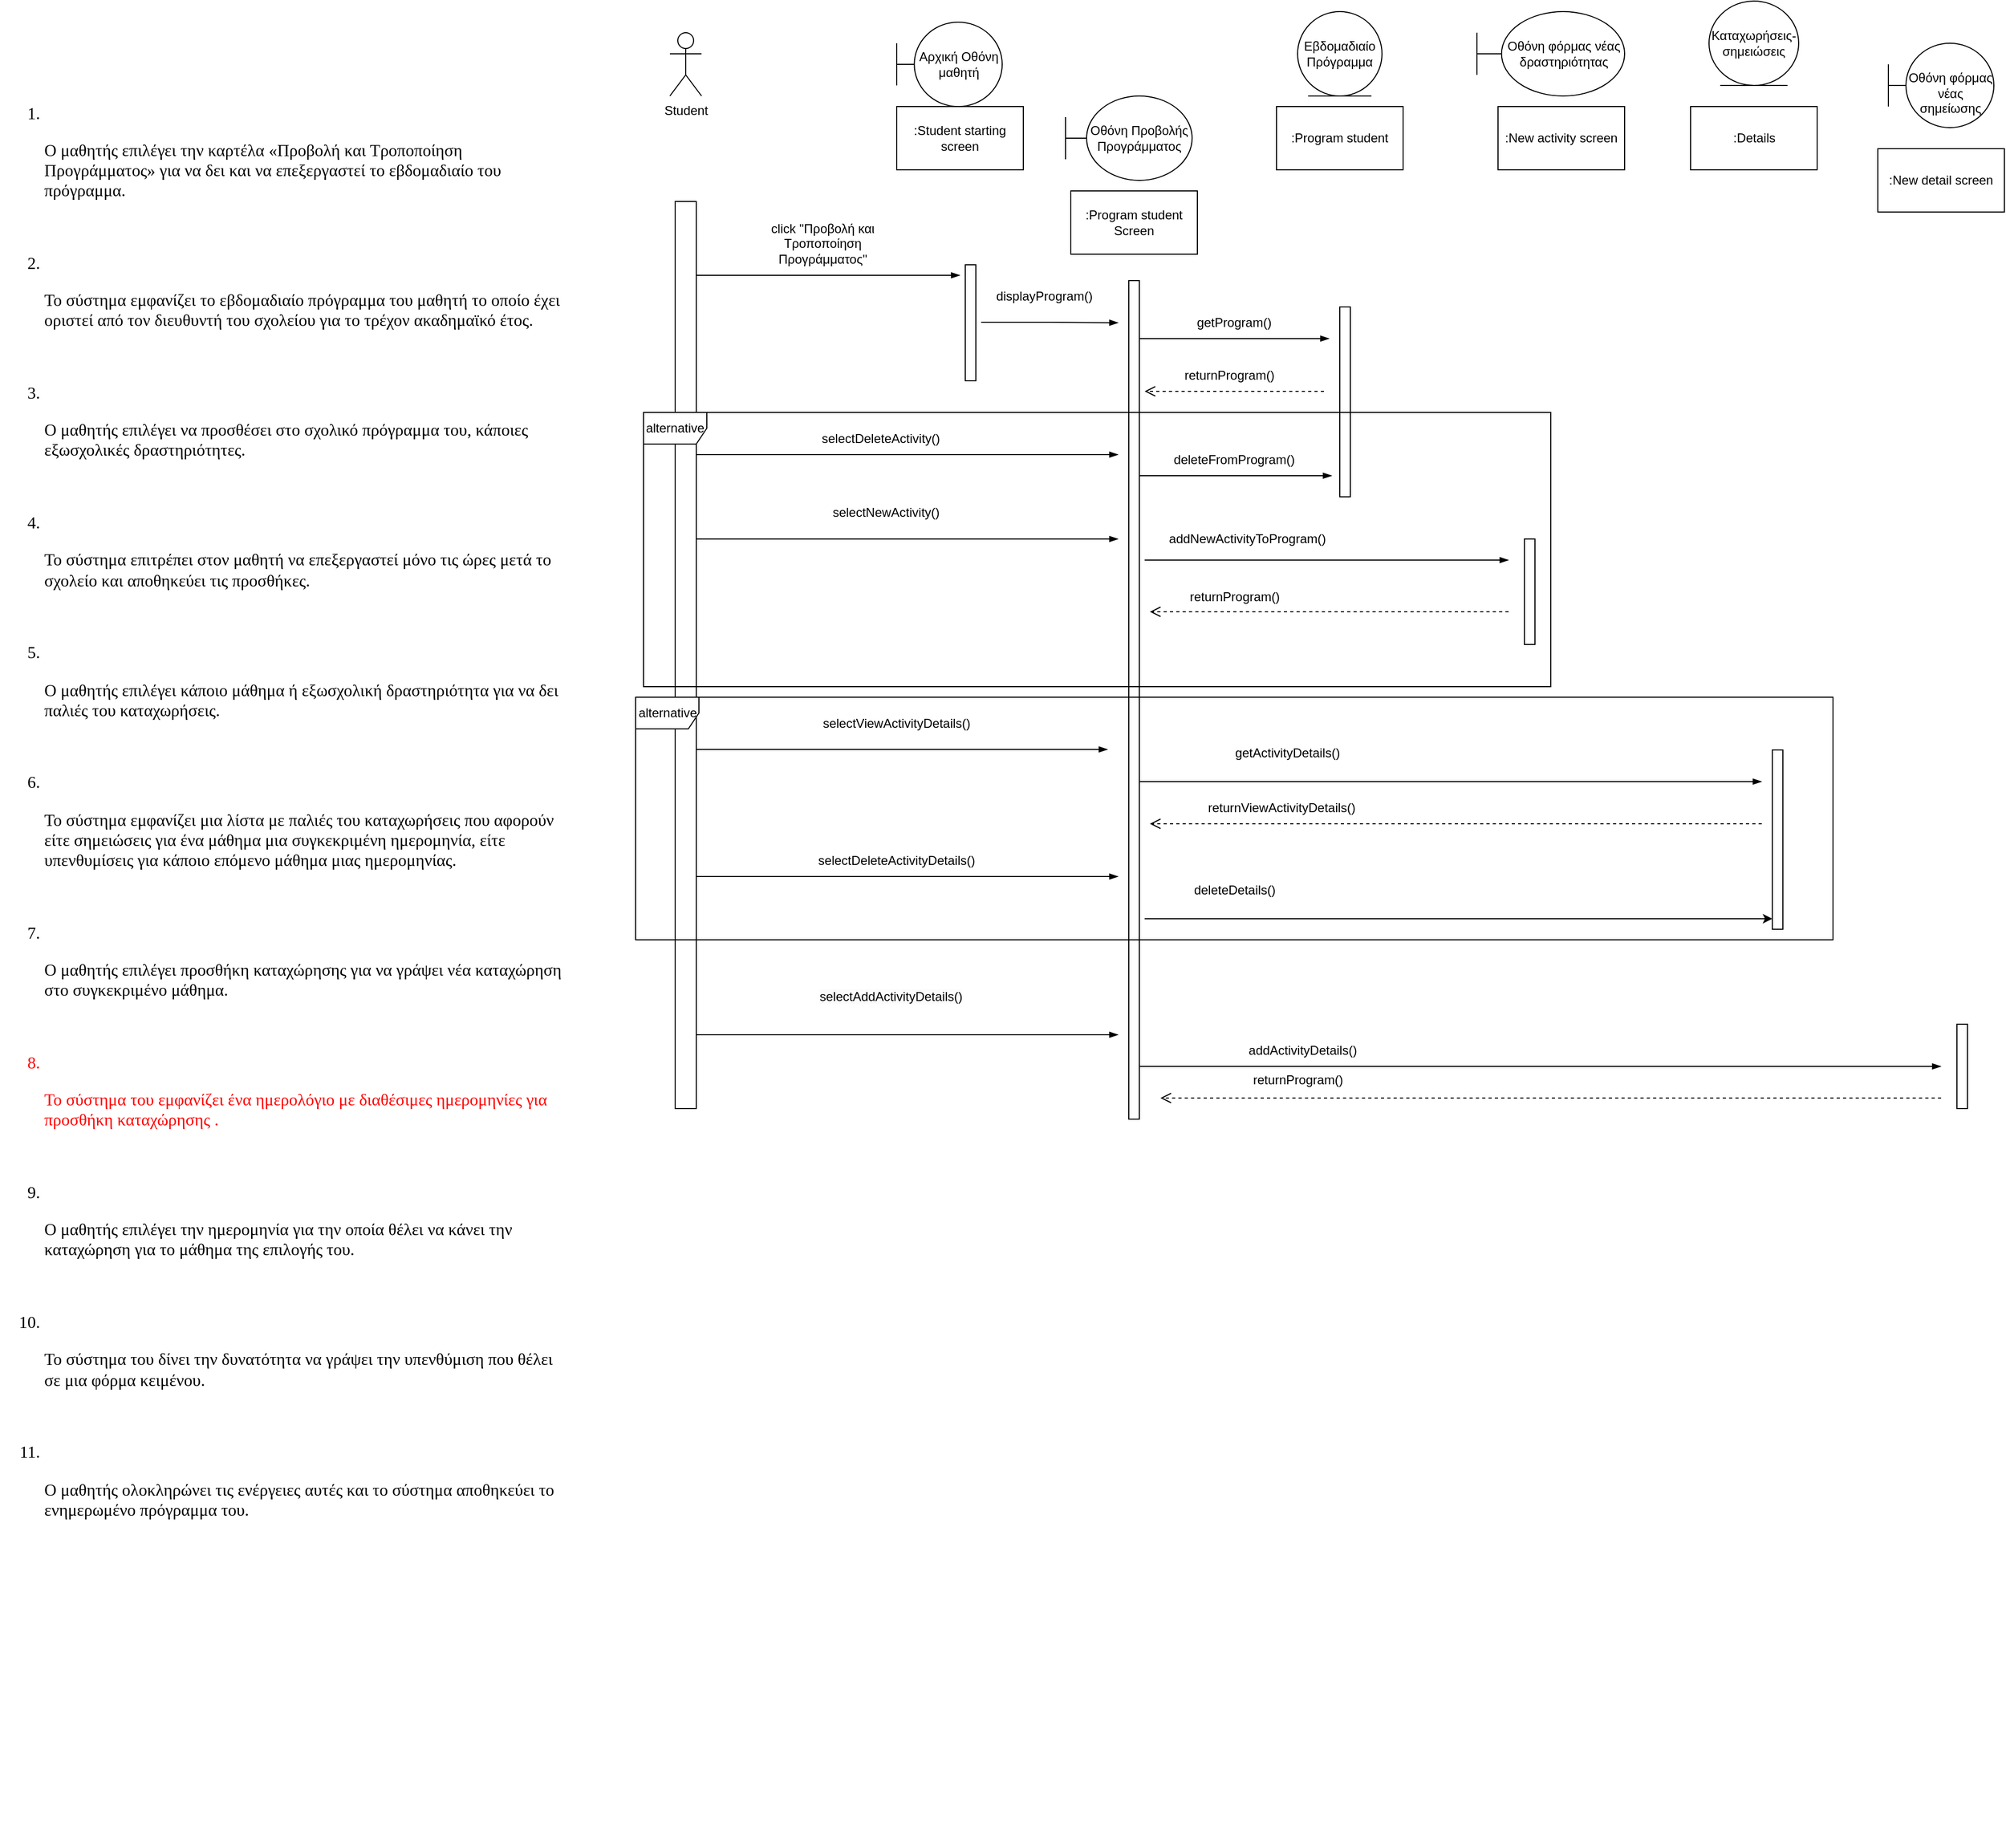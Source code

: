 <mxfile version="21.2.1" type="device">
  <diagram name="Page-1" id="2YBvvXClWsGukQMizWep">
    <mxGraphModel dx="3006" dy="1935" grid="1" gridSize="10" guides="1" tooltips="1" connect="1" arrows="1" fold="1" page="1" pageScale="1" pageWidth="850" pageHeight="1100" math="0" shadow="0">
      <root>
        <mxCell id="0" />
        <mxCell id="1" parent="0" />
        <mxCell id="fFFEifUAXm9m_I7eSKZI-1" value="Αρχική Οθόνη μαθητή" style="shape=umlBoundary;whiteSpace=wrap;html=1;" vertex="1" parent="1">
          <mxGeometry x="-580" y="-1070" width="100" height="80" as="geometry" />
        </mxCell>
        <mxCell id="fFFEifUAXm9m_I7eSKZI-3" value="Student" style="shape=umlActor;verticalLabelPosition=bottom;verticalAlign=top;html=1;" vertex="1" parent="1">
          <mxGeometry x="-795" y="-1060" width="30" height="60" as="geometry" />
        </mxCell>
        <mxCell id="fFFEifUAXm9m_I7eSKZI-4" value="Εβδομαδιαίο Πρόγραμμα" style="ellipse;shape=umlEntity;whiteSpace=wrap;html=1;" vertex="1" parent="1">
          <mxGeometry x="-200" y="-1080" width="80" height="80" as="geometry" />
        </mxCell>
        <mxCell id="fFFEifUAXm9m_I7eSKZI-5" value="Οθόνη φόρμας νέας δραστηριότητας" style="shape=umlBoundary;whiteSpace=wrap;html=1;align=center;" vertex="1" parent="1">
          <mxGeometry x="-30" y="-1080" width="140" height="80" as="geometry" />
        </mxCell>
        <mxCell id="fFFEifUAXm9m_I7eSKZI-6" value="Καταχωρήσεις-σημειώσεις" style="ellipse;shape=umlEntity;whiteSpace=wrap;html=1;" vertex="1" parent="1">
          <mxGeometry x="190" y="-1090" width="85" height="80" as="geometry" />
        </mxCell>
        <mxCell id="fFFEifUAXm9m_I7eSKZI-7" value="&lt;br&gt;Οθόνη φόρμας νέας σημείωσης" style="shape=umlBoundary;whiteSpace=wrap;html=1;" vertex="1" parent="1">
          <mxGeometry x="360" y="-1050" width="100" height="80" as="geometry" />
        </mxCell>
        <mxCell id="fFFEifUAXm9m_I7eSKZI-8" value="&lt;div title=&quot;Page 9&quot; class=&quot;page&quot;&gt;&#xa;			&lt;div class=&quot;layoutArea&quot;&gt;&#xa;				&lt;div class=&quot;column&quot;&gt;&#xa;					&lt;ol style=&quot;list-style-type: decimal&quot;&gt;&#xa;						&lt;li style=&quot;font-size: 12.0pt; font-family: &#39;Calibri&#39;&quot;&gt;&#xa;							&lt;p&gt;&lt;span style=&quot;font-size: 12.0pt; font-family: &#39;Calibri&#39;&quot;&gt;Ο μαθητής επιλέγει την καρτέλα «Προβολή και Τροποποίηση&#xa;Προγράμματος» για να δει και να επεξεργαστεί το εβδομαδιαίο του&#xa;πρόγραμμα.&#xa;&lt;/span&gt;&lt;/p&gt;&#xa;						&lt;/li&gt;&#xa;						&lt;li style=&quot;font-size: 12.0pt; font-family: &#39;Calibri&#39;&quot;&gt;&#xa;							&lt;p&gt;&lt;span style=&quot;font-size: 12.0pt; font-family: &#39;Calibri&#39;&quot;&gt;Το σύστημα εμφανίζει το εβδομαδιαίο πρόγραμμα του μαθητή το οποίο έχει&#xa;οριστεί από τον διευθυντή του σχολείου για το τρέχον ακαδημαϊκό έτος.&#xa;&lt;/span&gt;&lt;/p&gt;&#xa;						&lt;/li&gt;&#xa;						&lt;li style=&quot;font-size: 12.0pt; font-family: &#39;Calibri&#39;&quot;&gt;&#xa;							&lt;p&gt;&lt;span style=&quot;font-size: 12.0pt; font-family: &#39;Calibri&#39;&quot;&gt;Ο μαθητής επιλέγει να προσθέσει στο σχολικό πρόγραμμα του, κάποιες&#xa;εξωσχολικές δραστηριότητες.&#xa;&lt;/span&gt;&lt;/p&gt;&#xa;						&lt;/li&gt;&#xa;						&lt;li style=&quot;font-size: 12.0pt; font-family: &#39;Calibri&#39;&quot;&gt;&#xa;							&lt;p&gt;&lt;span style=&quot;font-size: 12.0pt; font-family: &#39;Calibri&#39;&quot;&gt;Το σύστημα επιτρέπει στον μαθητή να επεξεργαστεί μόνο τις ώρες μετά το&#xa;σχολείο και αποθηκεύει τις προσθήκες.&#xa;&lt;/span&gt;&lt;/p&gt;&#xa;						&lt;/li&gt;&#xa;						&lt;li style=&quot;font-size: 12.0pt; font-family: &#39;Calibri&#39;&quot;&gt;&#xa;							&lt;p&gt;&lt;span style=&quot;font-size: 12.0pt; font-family: &#39;Calibri&#39;&quot;&gt;Ο μαθητής επιλέγει κάποιο μάθημα ή εξωσχολική δραστηριότητα για να δει&#xa;παλιές του καταχωρήσεις.&#xa;&lt;/span&gt;&lt;/p&gt;&#xa;						&lt;/li&gt;&#xa;						&lt;li style=&quot;font-size: 12.0pt; font-family: &#39;Calibri&#39;&quot;&gt;&#xa;							&lt;p&gt;&lt;span style=&quot;font-size: 12.0pt; font-family: &#39;Calibri&#39;&quot;&gt;Το σύστημα εμφανίζει μια λίστα με παλιές του καταχωρήσεις που αφορούν&#xa;είτε σημειώσεις για ένα μάθημα μια συγκεκριμένη ημερομηνία, είτε&#xa;υπενθυμίσεις για κάποιο επόμενο μάθημα μιας ημερομηνίας.&#xa;&lt;/span&gt;&lt;/p&gt;&#xa;						&lt;/li&gt;&#xa;						&lt;li style=&quot;font-size: 12.0pt; font-family: &#39;Calibri&#39;&quot;&gt;&#xa;							&lt;p&gt;&lt;span style=&quot;font-size: 12.0pt; font-family: &#39;Calibri&#39;&quot;&gt;Ο μαθητής επιλέγει προσθήκη καταχώρησης για να γράψει νέα καταχώρηση&#xa;στο συγκεκριμένο μάθημα.&#xa;&lt;/span&gt;&lt;/p&gt;&#xa;						&lt;/li&gt;&#xa;						&lt;li style=&quot;font-size: 12.0pt; font-family: &#39;Calibri&#39;; color: rgb(100.0%, 0.0%, 0.0%)&quot;&gt;&#xa;							&lt;p&gt;&lt;span style=&quot;font-size: 12.0pt; font-family: &#39;Calibri&#39;; color: rgb(100.0%, 0.0%, 0.0%)&quot;&gt;Το σύστημα του εμφανίζει ένα ημερολόγιο με διαθέσιμες ημερομηνίες για&#xa;προσθήκη καταχώρησης .&#xa;&lt;/span&gt;&lt;/p&gt;&#xa;						&lt;/li&gt;&#xa;						&lt;li style=&quot;font-size: 12.0pt; font-family: &#39;Calibri&#39;&quot;&gt;&#xa;							&lt;p&gt;&lt;span style=&quot;font-size: 12.0pt; font-family: &#39;Calibri&#39;&quot;&gt;Ο μαθητής επιλέγει την ημερομηνία για την οποία θέλει να κάνει την&#xa;καταχώρηση για το μάθημα της επιλογής του.&#xa;&lt;/span&gt;&lt;/p&gt;&#xa;						&lt;/li&gt;&#xa;						&lt;li style=&quot;font-size: 12.0pt; font-family: &#39;Calibri&#39;&quot;&gt;&#xa;							&lt;p&gt;&lt;span style=&quot;font-size: 12.0pt; font-family: &#39;Calibri&#39;&quot;&gt;Το σύστημα του δίνει την δυνατότητα να γράψει την υπενθύμιση που θέλει&#xa;σε μια φόρμα κειμένου.&#xa;&lt;/span&gt;&lt;/p&gt;&#xa;						&lt;/li&gt;&#xa;						&lt;li style=&quot;font-size: 12.0pt; font-family: &#39;Calibri&#39;&quot;&gt;&#xa;							&lt;p&gt;&lt;span style=&quot;font-size: 12.0pt; font-family: &#39;Calibri&#39;&quot;&gt;Ο μαθητής ολοκληρώνει τις ενέργειες αυτές και το σύστημα αποθηκεύει το&#xa;ενημερωμένο πρόγραμμα του.&#xa;&lt;/span&gt;&lt;/p&gt;&#xa;						&lt;/li&gt;&#xa;					&lt;/ol&gt;&#xa;				&lt;/div&gt;&#xa;			&lt;/div&gt;&#xa;		&lt;/div&gt;" style="text;whiteSpace=wrap;html=1;" vertex="1" parent="1">
          <mxGeometry x="-1430" y="-1070" width="560" height="1730" as="geometry" />
        </mxCell>
        <mxCell id="fFFEifUAXm9m_I7eSKZI-10" value="" style="html=1;points=[];perimeter=orthogonalPerimeter;outlineConnect=0;targetShapes=umlLifeline;portConstraint=eastwest;newEdgeStyle={&quot;edgeStyle&quot;:&quot;elbowEdgeStyle&quot;,&quot;elbow&quot;:&quot;vertical&quot;,&quot;curved&quot;:0,&quot;rounded&quot;:0};" vertex="1" parent="1">
          <mxGeometry x="-790" y="-900" width="20" height="860" as="geometry" />
        </mxCell>
        <mxCell id="fFFEifUAXm9m_I7eSKZI-11" value="" style="edgeStyle=elbowEdgeStyle;fontSize=12;html=1;endArrow=blockThin;endFill=1;rounded=0;" edge="1" parent="1">
          <mxGeometry width="160" relative="1" as="geometry">
            <mxPoint x="-770" y="-830" as="sourcePoint" />
            <mxPoint x="-520" y="-830" as="targetPoint" />
          </mxGeometry>
        </mxCell>
        <mxCell id="fFFEifUAXm9m_I7eSKZI-12" value="click &quot;Προβολή και Τροποποίηση Προγράμματος&quot;" style="text;html=1;strokeColor=none;fillColor=none;align=center;verticalAlign=middle;whiteSpace=wrap;rounded=0;" vertex="1" parent="1">
          <mxGeometry x="-710" y="-880" width="120" height="40" as="geometry" />
        </mxCell>
        <mxCell id="fFFEifUAXm9m_I7eSKZI-14" value="" style="html=1;points=[];perimeter=orthogonalPerimeter;outlineConnect=0;targetShapes=umlLifeline;portConstraint=eastwest;newEdgeStyle={&quot;edgeStyle&quot;:&quot;elbowEdgeStyle&quot;,&quot;elbow&quot;:&quot;vertical&quot;,&quot;curved&quot;:0,&quot;rounded&quot;:0};" vertex="1" parent="1">
          <mxGeometry x="-515" y="-840" width="10" height="110" as="geometry" />
        </mxCell>
        <mxCell id="fFFEifUAXm9m_I7eSKZI-15" value="Οθόνη Προβολής Προγράμματος" style="shape=umlBoundary;whiteSpace=wrap;html=1;" vertex="1" parent="1">
          <mxGeometry x="-420" y="-1000" width="120" height="80" as="geometry" />
        </mxCell>
        <mxCell id="fFFEifUAXm9m_I7eSKZI-16" value="" style="html=1;points=[];perimeter=orthogonalPerimeter;outlineConnect=0;targetShapes=umlLifeline;portConstraint=eastwest;newEdgeStyle={&quot;edgeStyle&quot;:&quot;elbowEdgeStyle&quot;,&quot;elbow&quot;:&quot;vertical&quot;,&quot;curved&quot;:0,&quot;rounded&quot;:0};" vertex="1" parent="1">
          <mxGeometry x="-360" y="-825" width="10" height="795" as="geometry" />
        </mxCell>
        <mxCell id="fFFEifUAXm9m_I7eSKZI-17" value="" style="edgeStyle=elbowEdgeStyle;fontSize=12;html=1;endArrow=blockThin;endFill=1;rounded=0;" edge="1" parent="1">
          <mxGeometry width="160" relative="1" as="geometry">
            <mxPoint x="-500" y="-785.5" as="sourcePoint" />
            <mxPoint x="-370" y="-785" as="targetPoint" />
          </mxGeometry>
        </mxCell>
        <mxCell id="fFFEifUAXm9m_I7eSKZI-18" value="displayProgram()" style="text;html=1;strokeColor=none;fillColor=none;align=center;verticalAlign=middle;whiteSpace=wrap;rounded=0;" vertex="1" parent="1">
          <mxGeometry x="-470" y="-825" width="60" height="30" as="geometry" />
        </mxCell>
        <mxCell id="fFFEifUAXm9m_I7eSKZI-19" value="" style="html=1;points=[];perimeter=orthogonalPerimeter;outlineConnect=0;targetShapes=umlLifeline;portConstraint=eastwest;newEdgeStyle={&quot;edgeStyle&quot;:&quot;elbowEdgeStyle&quot;,&quot;elbow&quot;:&quot;vertical&quot;,&quot;curved&quot;:0,&quot;rounded&quot;:0};" vertex="1" parent="1">
          <mxGeometry x="-160" y="-800" width="10" height="180" as="geometry" />
        </mxCell>
        <mxCell id="fFFEifUAXm9m_I7eSKZI-20" value="" style="edgeStyle=elbowEdgeStyle;fontSize=12;html=1;endArrow=blockThin;endFill=1;rounded=0;" edge="1" parent="1">
          <mxGeometry width="160" relative="1" as="geometry">
            <mxPoint x="-350" y="-770" as="sourcePoint" />
            <mxPoint x="-170" y="-770" as="targetPoint" />
          </mxGeometry>
        </mxCell>
        <mxCell id="fFFEifUAXm9m_I7eSKZI-21" value="getProgram()" style="text;html=1;strokeColor=none;fillColor=none;align=center;verticalAlign=middle;whiteSpace=wrap;rounded=0;" vertex="1" parent="1">
          <mxGeometry x="-300" y="-795" width="80" height="20" as="geometry" />
        </mxCell>
        <mxCell id="fFFEifUAXm9m_I7eSKZI-22" value="" style="html=1;verticalAlign=bottom;endArrow=open;dashed=1;endSize=8;edgeStyle=elbowEdgeStyle;elbow=horizontal;curved=0;rounded=0;" edge="1" parent="1">
          <mxGeometry relative="1" as="geometry">
            <mxPoint x="-175" y="-720" as="sourcePoint" />
            <mxPoint x="-345" y="-720" as="targetPoint" />
          </mxGeometry>
        </mxCell>
        <mxCell id="fFFEifUAXm9m_I7eSKZI-23" value="returnProgram()" style="text;html=1;align=center;verticalAlign=middle;resizable=0;points=[];autosize=1;strokeColor=none;fillColor=none;" vertex="1" parent="1">
          <mxGeometry x="-320" y="-750" width="110" height="30" as="geometry" />
        </mxCell>
        <mxCell id="fFFEifUAXm9m_I7eSKZI-24" value="" style="edgeStyle=elbowEdgeStyle;fontSize=12;html=1;endArrow=blockThin;endFill=1;rounded=0;" edge="1" parent="1">
          <mxGeometry width="160" relative="1" as="geometry">
            <mxPoint x="-770" y="-580" as="sourcePoint" />
            <mxPoint x="-370" y="-580" as="targetPoint" />
          </mxGeometry>
        </mxCell>
        <mxCell id="fFFEifUAXm9m_I7eSKZI-26" value="selectNewActivity()" style="text;html=1;strokeColor=none;fillColor=none;align=center;verticalAlign=middle;whiteSpace=wrap;rounded=0;" vertex="1" parent="1">
          <mxGeometry x="-650" y="-620" width="120" height="30" as="geometry" />
        </mxCell>
        <mxCell id="fFFEifUAXm9m_I7eSKZI-29" value="" style="edgeStyle=elbowEdgeStyle;fontSize=12;html=1;endArrow=blockThin;endFill=1;rounded=0;" edge="1" parent="1">
          <mxGeometry width="160" relative="1" as="geometry">
            <mxPoint x="-345" y="-560" as="sourcePoint" />
            <mxPoint y="-560" as="targetPoint" />
            <Array as="points">
              <mxPoint x="-160" y="-559" />
            </Array>
          </mxGeometry>
        </mxCell>
        <mxCell id="fFFEifUAXm9m_I7eSKZI-30" value="addNewActivityToProgram()" style="text;html=1;strokeColor=none;fillColor=none;align=center;verticalAlign=middle;whiteSpace=wrap;rounded=0;" vertex="1" parent="1">
          <mxGeometry x="-325" y="-590" width="155" height="20" as="geometry" />
        </mxCell>
        <mxCell id="fFFEifUAXm9m_I7eSKZI-34" value="returnProgram()" style="text;html=1;align=center;verticalAlign=middle;resizable=0;points=[];autosize=1;strokeColor=none;fillColor=none;" vertex="1" parent="1">
          <mxGeometry x="-315" y="-540" width="110" height="30" as="geometry" />
        </mxCell>
        <mxCell id="fFFEifUAXm9m_I7eSKZI-35" value="" style="html=1;verticalAlign=bottom;endArrow=open;dashed=1;endSize=8;edgeStyle=elbowEdgeStyle;elbow=horizontal;curved=0;rounded=0;" edge="1" parent="1">
          <mxGeometry relative="1" as="geometry">
            <mxPoint y="-511" as="sourcePoint" />
            <mxPoint x="-340" y="-511" as="targetPoint" />
          </mxGeometry>
        </mxCell>
        <mxCell id="fFFEifUAXm9m_I7eSKZI-36" value="" style="edgeStyle=elbowEdgeStyle;fontSize=12;html=1;endArrow=blockThin;endFill=1;rounded=0;" edge="1" parent="1">
          <mxGeometry width="160" relative="1" as="geometry">
            <mxPoint x="-770" y="-380.5" as="sourcePoint" />
            <mxPoint x="-380" y="-380.5" as="targetPoint" />
          </mxGeometry>
        </mxCell>
        <mxCell id="fFFEifUAXm9m_I7eSKZI-37" value="selectViewActivityDetails()" style="text;html=1;strokeColor=none;fillColor=none;align=center;verticalAlign=middle;whiteSpace=wrap;rounded=0;" vertex="1" parent="1">
          <mxGeometry x="-655" y="-420" width="150" height="30" as="geometry" />
        </mxCell>
        <mxCell id="fFFEifUAXm9m_I7eSKZI-39" value="" style="html=1;points=[];perimeter=orthogonalPerimeter;outlineConnect=0;targetShapes=umlLifeline;portConstraint=eastwest;newEdgeStyle={&quot;edgeStyle&quot;:&quot;elbowEdgeStyle&quot;,&quot;elbow&quot;:&quot;vertical&quot;,&quot;curved&quot;:0,&quot;rounded&quot;:0};" vertex="1" parent="1">
          <mxGeometry x="250" y="-380" width="10" height="170" as="geometry" />
        </mxCell>
        <mxCell id="fFFEifUAXm9m_I7eSKZI-40" value="" style="edgeStyle=elbowEdgeStyle;fontSize=12;html=1;endArrow=blockThin;endFill=1;rounded=0;" edge="1" parent="1">
          <mxGeometry width="160" relative="1" as="geometry">
            <mxPoint x="-350" y="-350" as="sourcePoint" />
            <mxPoint x="240" y="-350" as="targetPoint" />
          </mxGeometry>
        </mxCell>
        <mxCell id="fFFEifUAXm9m_I7eSKZI-42" value="getActivityDetails()" style="text;html=1;align=center;verticalAlign=middle;resizable=0;points=[];autosize=1;strokeColor=none;fillColor=none;" vertex="1" parent="1">
          <mxGeometry x="-270" y="-392" width="120" height="30" as="geometry" />
        </mxCell>
        <mxCell id="fFFEifUAXm9m_I7eSKZI-43" value="" style="html=1;verticalAlign=bottom;endArrow=open;dashed=1;endSize=8;edgeStyle=elbowEdgeStyle;elbow=vertical;curved=0;rounded=0;" edge="1" parent="1">
          <mxGeometry relative="1" as="geometry">
            <mxPoint x="240" y="-310" as="sourcePoint" />
            <mxPoint x="-340" y="-310" as="targetPoint" />
          </mxGeometry>
        </mxCell>
        <mxCell id="fFFEifUAXm9m_I7eSKZI-44" value="returnViewActivityDetails()" style="text;html=1;strokeColor=none;fillColor=none;align=center;verticalAlign=middle;whiteSpace=wrap;rounded=0;" vertex="1" parent="1">
          <mxGeometry x="-290" y="-340" width="150" height="30" as="geometry" />
        </mxCell>
        <mxCell id="fFFEifUAXm9m_I7eSKZI-45" value="" style="edgeStyle=elbowEdgeStyle;fontSize=12;html=1;endArrow=blockThin;endFill=1;rounded=0;" edge="1" parent="1">
          <mxGeometry width="160" relative="1" as="geometry">
            <mxPoint x="-770" y="-110" as="sourcePoint" />
            <mxPoint x="-370" y="-110" as="targetPoint" />
          </mxGeometry>
        </mxCell>
        <mxCell id="fFFEifUAXm9m_I7eSKZI-46" value="&lt;span style=&quot;color: rgb(0, 0, 0); font-family: Helvetica; font-size: 12px; font-style: normal; font-variant-ligatures: normal; font-variant-caps: normal; font-weight: 400; letter-spacing: normal; orphans: 2; text-align: center; text-indent: 0px; text-transform: none; widows: 2; word-spacing: 0px; -webkit-text-stroke-width: 0px; background-color: rgb(251, 251, 251); text-decoration-thickness: initial; text-decoration-style: initial; text-decoration-color: initial; float: none; display: inline !important;&quot;&gt;selectAddActivityDetails()&lt;/span&gt;" style="text;whiteSpace=wrap;html=1;" vertex="1" parent="1">
          <mxGeometry x="-655" y="-160" width="170" height="40" as="geometry" />
        </mxCell>
        <mxCell id="fFFEifUAXm9m_I7eSKZI-47" value="" style="edgeStyle=elbowEdgeStyle;fontSize=12;html=1;endArrow=blockThin;endFill=1;rounded=0;" edge="1" parent="1">
          <mxGeometry width="160" relative="1" as="geometry">
            <mxPoint x="-350" y="-80" as="sourcePoint" />
            <mxPoint x="410" y="-80" as="targetPoint" />
          </mxGeometry>
        </mxCell>
        <mxCell id="fFFEifUAXm9m_I7eSKZI-48" value="addActivityDetails()" style="text;html=1;strokeColor=none;fillColor=none;align=center;verticalAlign=middle;whiteSpace=wrap;rounded=0;" vertex="1" parent="1">
          <mxGeometry x="-250" y="-110" width="110" height="30" as="geometry" />
        </mxCell>
        <mxCell id="fFFEifUAXm9m_I7eSKZI-49" value="" style="html=1;points=[];perimeter=orthogonalPerimeter;outlineConnect=0;targetShapes=umlLifeline;portConstraint=eastwest;newEdgeStyle={&quot;edgeStyle&quot;:&quot;elbowEdgeStyle&quot;,&quot;elbow&quot;:&quot;vertical&quot;,&quot;curved&quot;:0,&quot;rounded&quot;:0};" vertex="1" parent="1">
          <mxGeometry x="425" y="-120" width="10" height="80" as="geometry" />
        </mxCell>
        <mxCell id="fFFEifUAXm9m_I7eSKZI-50" value="" style="html=1;points=[];perimeter=orthogonalPerimeter;outlineConnect=0;targetShapes=umlLifeline;portConstraint=eastwest;newEdgeStyle={&quot;edgeStyle&quot;:&quot;elbowEdgeStyle&quot;,&quot;elbow&quot;:&quot;vertical&quot;,&quot;curved&quot;:0,&quot;rounded&quot;:0};" vertex="1" parent="1">
          <mxGeometry x="15" y="-580" width="10" height="100" as="geometry" />
        </mxCell>
        <mxCell id="fFFEifUAXm9m_I7eSKZI-53" value=":Student starting screen" style="rounded=0;whiteSpace=wrap;html=1;" vertex="1" parent="1">
          <mxGeometry x="-580" y="-990" width="120" height="60" as="geometry" />
        </mxCell>
        <mxCell id="fFFEifUAXm9m_I7eSKZI-54" value=":Program student Screen" style="rounded=0;whiteSpace=wrap;html=1;" vertex="1" parent="1">
          <mxGeometry x="-415" y="-910" width="120" height="60" as="geometry" />
        </mxCell>
        <mxCell id="fFFEifUAXm9m_I7eSKZI-55" value=":Program student" style="rounded=0;whiteSpace=wrap;html=1;" vertex="1" parent="1">
          <mxGeometry x="-220" y="-990" width="120" height="60" as="geometry" />
        </mxCell>
        <mxCell id="fFFEifUAXm9m_I7eSKZI-56" value=":New detail screen" style="rounded=0;whiteSpace=wrap;html=1;" vertex="1" parent="1">
          <mxGeometry x="350" y="-950" width="120" height="60" as="geometry" />
        </mxCell>
        <mxCell id="fFFEifUAXm9m_I7eSKZI-57" value=":Details" style="rounded=0;whiteSpace=wrap;html=1;" vertex="1" parent="1">
          <mxGeometry x="172.5" y="-990" width="120" height="60" as="geometry" />
        </mxCell>
        <mxCell id="fFFEifUAXm9m_I7eSKZI-58" value=":New activity screen" style="rounded=0;whiteSpace=wrap;html=1;" vertex="1" parent="1">
          <mxGeometry x="-10" y="-990" width="120" height="60" as="geometry" />
        </mxCell>
        <mxCell id="fFFEifUAXm9m_I7eSKZI-59" value="" style="html=1;verticalAlign=bottom;endArrow=open;dashed=1;endSize=8;edgeStyle=elbowEdgeStyle;elbow=vertical;curved=0;rounded=0;" edge="1" parent="1">
          <mxGeometry relative="1" as="geometry">
            <mxPoint x="410" y="-50" as="sourcePoint" />
            <mxPoint x="-330" y="-50" as="targetPoint" />
          </mxGeometry>
        </mxCell>
        <mxCell id="fFFEifUAXm9m_I7eSKZI-61" value="returnProgram()" style="text;html=1;align=center;verticalAlign=middle;resizable=0;points=[];autosize=1;strokeColor=none;fillColor=none;" vertex="1" parent="1">
          <mxGeometry x="-255" y="-82" width="110" height="30" as="geometry" />
        </mxCell>
        <mxCell id="fFFEifUAXm9m_I7eSKZI-62" value="" style="edgeStyle=elbowEdgeStyle;fontSize=12;html=1;endArrow=blockThin;endFill=1;rounded=0;" edge="1" parent="1">
          <mxGeometry width="160" relative="1" as="geometry">
            <mxPoint x="-770" y="-660" as="sourcePoint" />
            <mxPoint x="-370" y="-660" as="targetPoint" />
          </mxGeometry>
        </mxCell>
        <mxCell id="fFFEifUAXm9m_I7eSKZI-63" value="selectDeleteActivity()" style="text;html=1;strokeColor=none;fillColor=none;align=center;verticalAlign=middle;whiteSpace=wrap;rounded=0;" vertex="1" parent="1">
          <mxGeometry x="-655" y="-690" width="120" height="30" as="geometry" />
        </mxCell>
        <mxCell id="fFFEifUAXm9m_I7eSKZI-64" value="" style="edgeStyle=elbowEdgeStyle;fontSize=12;html=1;endArrow=blockThin;endFill=1;rounded=0;" edge="1" parent="1">
          <mxGeometry width="160" relative="1" as="geometry">
            <mxPoint x="-350" y="-640" as="sourcePoint" />
            <mxPoint x="-167.5" y="-640" as="targetPoint" />
            <Array as="points">
              <mxPoint x="-247.5" y="-640" />
            </Array>
          </mxGeometry>
        </mxCell>
        <mxCell id="fFFEifUAXm9m_I7eSKZI-67" value="deleteFromProgram()" style="text;html=1;strokeColor=none;fillColor=none;align=center;verticalAlign=middle;whiteSpace=wrap;rounded=0;" vertex="1" parent="1">
          <mxGeometry x="-320" y="-670" width="120" height="30" as="geometry" />
        </mxCell>
        <mxCell id="fFFEifUAXm9m_I7eSKZI-73" value="alternative" style="shape=umlFrame;whiteSpace=wrap;html=1;pointerEvents=0;" vertex="1" parent="1">
          <mxGeometry x="-820" y="-700" width="860" height="260" as="geometry" />
        </mxCell>
        <mxCell id="fFFEifUAXm9m_I7eSKZI-75" value="" style="edgeStyle=elbowEdgeStyle;fontSize=12;html=1;endArrow=blockThin;endFill=1;rounded=0;" edge="1" parent="1">
          <mxGeometry width="160" relative="1" as="geometry">
            <mxPoint x="-770" y="-260" as="sourcePoint" />
            <mxPoint x="-370" y="-260" as="targetPoint" />
          </mxGeometry>
        </mxCell>
        <mxCell id="fFFEifUAXm9m_I7eSKZI-76" value="selectDeleteActivityDetails()" style="text;html=1;strokeColor=none;fillColor=none;align=center;verticalAlign=middle;whiteSpace=wrap;rounded=0;" vertex="1" parent="1">
          <mxGeometry x="-655" y="-290" width="150" height="30" as="geometry" />
        </mxCell>
        <mxCell id="fFFEifUAXm9m_I7eSKZI-77" value="" style="endArrow=classic;html=1;rounded=0;" edge="1" parent="1" target="fFFEifUAXm9m_I7eSKZI-39">
          <mxGeometry width="50" height="50" relative="1" as="geometry">
            <mxPoint x="-345" y="-220" as="sourcePoint" />
            <mxPoint x="-295" y="-270" as="targetPoint" />
          </mxGeometry>
        </mxCell>
        <mxCell id="fFFEifUAXm9m_I7eSKZI-78" value="deleteDetails()" style="text;html=1;align=center;verticalAlign=middle;resizable=0;points=[];autosize=1;strokeColor=none;fillColor=none;" vertex="1" parent="1">
          <mxGeometry x="-310" y="-262" width="100" height="30" as="geometry" />
        </mxCell>
        <mxCell id="fFFEifUAXm9m_I7eSKZI-79" value="alternative" style="shape=umlFrame;whiteSpace=wrap;html=1;pointerEvents=0;" vertex="1" parent="1">
          <mxGeometry x="-827.5" y="-430" width="1135" height="230" as="geometry" />
        </mxCell>
      </root>
    </mxGraphModel>
  </diagram>
</mxfile>
